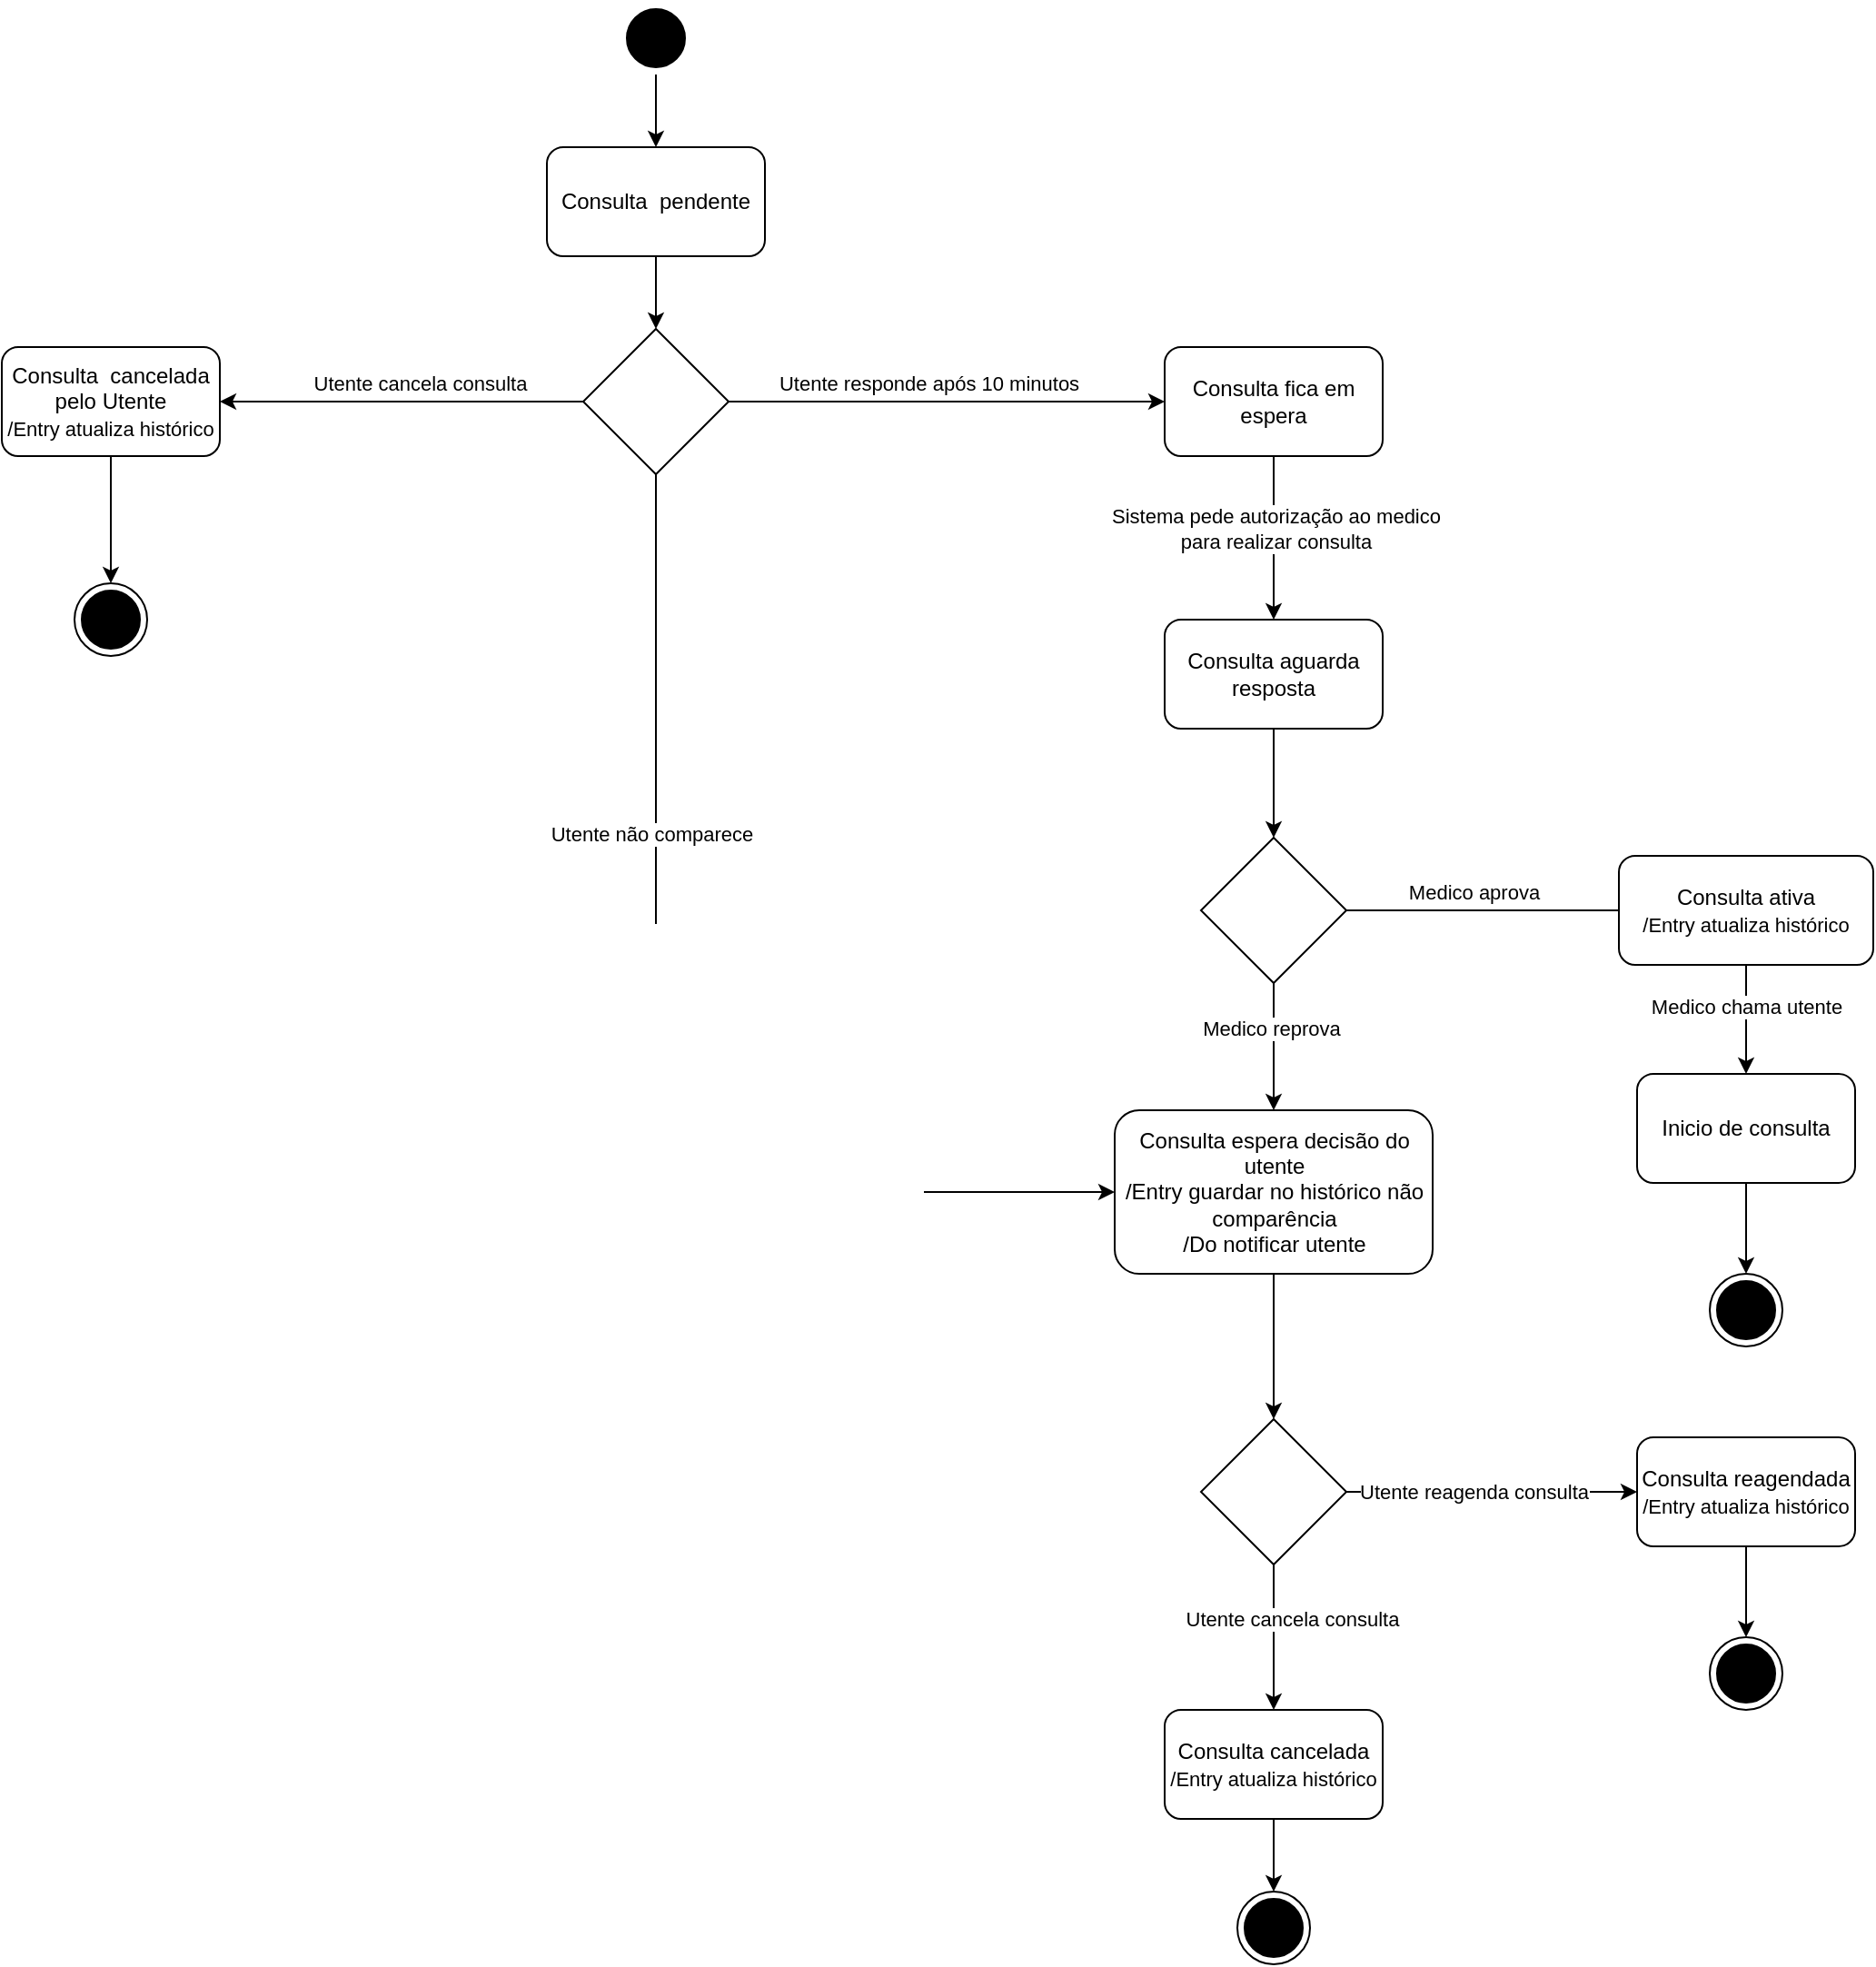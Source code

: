 <mxfile version="14.2.7" type="device"><diagram id="N14bs7nNCoqi7O9Sq4cf" name="Page-1"><mxGraphModel dx="1038" dy="548" grid="1" gridSize="10" guides="1" tooltips="1" connect="1" arrows="1" fold="1" page="1" pageScale="1" pageWidth="2336" pageHeight="1654" math="0" shadow="0"><root><mxCell id="0"/><mxCell id="1" parent="0"/><mxCell id="SwwCUWOcOGXqZtARoRbn-2" style="edgeStyle=orthogonalEdgeStyle;rounded=0;orthogonalLoop=1;jettySize=auto;html=1;entryX=0.5;entryY=0;entryDx=0;entryDy=0;" parent="1" source="GhZnQ_2uVX8vWbq3pMUj-2" target="SwwCUWOcOGXqZtARoRbn-4" edge="1"><mxGeometry relative="1" as="geometry"><mxPoint x="640" y="160" as="targetPoint"/></mxGeometry></mxCell><mxCell id="GhZnQ_2uVX8vWbq3pMUj-2" value="" style="ellipse;html=1;shape=startState;fillColor=#000000;" parent="1" vertex="1"><mxGeometry x="620" y="40" width="40" height="40" as="geometry"/></mxCell><mxCell id="SwwCUWOcOGXqZtARoRbn-12" style="edgeStyle=orthogonalEdgeStyle;rounded=0;orthogonalLoop=1;jettySize=auto;html=1;entryX=0.5;entryY=0;entryDx=0;entryDy=0;exitX=0.5;exitY=1;exitDx=0;exitDy=0;" parent="1" source="SwwCUWOcOGXqZtARoRbn-4" target="SwwCUWOcOGXqZtARoRbn-11" edge="1"><mxGeometry relative="1" as="geometry"><mxPoint x="640" y="200" as="sourcePoint"/></mxGeometry></mxCell><mxCell id="SwwCUWOcOGXqZtARoRbn-4" value="Consulta&amp;nbsp; pendente" style="rounded=1;whiteSpace=wrap;html=1;" parent="1" vertex="1"><mxGeometry x="580" y="120" width="120" height="60" as="geometry"/></mxCell><mxCell id="SwwCUWOcOGXqZtARoRbn-13" style="edgeStyle=orthogonalEdgeStyle;rounded=0;orthogonalLoop=1;jettySize=auto;html=1;entryX=0;entryY=0.5;entryDx=0;entryDy=0;" parent="1" source="SwwCUWOcOGXqZtARoRbn-11" target="SwwCUWOcOGXqZtARoRbn-15" edge="1"><mxGeometry relative="1" as="geometry"><mxPoint x="920" y="260" as="targetPoint"/></mxGeometry></mxCell><mxCell id="SwwCUWOcOGXqZtARoRbn-14" value="Utente responde após 10 minutos" style="edgeLabel;html=1;align=center;verticalAlign=middle;resizable=0;points=[];" parent="SwwCUWOcOGXqZtARoRbn-13" vertex="1" connectable="0"><mxGeometry x="-0.253" y="-2" relative="1" as="geometry"><mxPoint x="20" y="-12" as="offset"/></mxGeometry></mxCell><mxCell id="SwwCUWOcOGXqZtARoRbn-46" style="edgeStyle=orthogonalEdgeStyle;rounded=0;orthogonalLoop=1;jettySize=auto;html=1;entryX=0;entryY=0.5;entryDx=0;entryDy=0;" parent="1" source="SwwCUWOcOGXqZtARoRbn-11" target="SwwCUWOcOGXqZtARoRbn-32" edge="1"><mxGeometry relative="1" as="geometry"><mxPoint x="640" y="360" as="targetPoint"/><Array as="points"><mxPoint x="640" y="695"/></Array></mxGeometry></mxCell><mxCell id="SwwCUWOcOGXqZtARoRbn-52" value="Utente não comparece&amp;nbsp;" style="edgeLabel;html=1;align=center;verticalAlign=middle;resizable=0;points=[];" parent="SwwCUWOcOGXqZtARoRbn-46" vertex="1" connectable="0"><mxGeometry x="-0.39" y="-1" relative="1" as="geometry"><mxPoint as="offset"/></mxGeometry></mxCell><mxCell id="SwwCUWOcOGXqZtARoRbn-48" style="edgeStyle=orthogonalEdgeStyle;rounded=0;orthogonalLoop=1;jettySize=auto;html=1;entryX=1;entryY=0.5;entryDx=0;entryDy=0;" parent="1" source="SwwCUWOcOGXqZtARoRbn-11" target="SwwCUWOcOGXqZtARoRbn-49" edge="1"><mxGeometry relative="1" as="geometry"><mxPoint x="410" y="260" as="targetPoint"/></mxGeometry></mxCell><mxCell id="SwwCUWOcOGXqZtARoRbn-11" value="" style="rhombus;whiteSpace=wrap;html=1;" parent="1" vertex="1"><mxGeometry x="600" y="220" width="80" height="80" as="geometry"/></mxCell><mxCell id="SwwCUWOcOGXqZtARoRbn-16" style="edgeStyle=orthogonalEdgeStyle;rounded=0;orthogonalLoop=1;jettySize=auto;html=1;" parent="1" source="SwwCUWOcOGXqZtARoRbn-15" edge="1"><mxGeometry relative="1" as="geometry"><mxPoint x="980" y="380" as="targetPoint"/></mxGeometry></mxCell><mxCell id="SwwCUWOcOGXqZtARoRbn-17" value="Sistema pede autorização ao medico &lt;br&gt;para realizar consulta" style="edgeLabel;html=1;align=center;verticalAlign=middle;resizable=0;points=[];" parent="SwwCUWOcOGXqZtARoRbn-16" vertex="1" connectable="0"><mxGeometry x="0.189" relative="1" as="geometry"><mxPoint y="-13.33" as="offset"/></mxGeometry></mxCell><mxCell id="SwwCUWOcOGXqZtARoRbn-15" value="Consulta fica em espera" style="rounded=1;whiteSpace=wrap;html=1;" parent="1" vertex="1"><mxGeometry x="920" y="230" width="120" height="60" as="geometry"/></mxCell><mxCell id="SwwCUWOcOGXqZtARoRbn-21" style="edgeStyle=orthogonalEdgeStyle;rounded=0;orthogonalLoop=1;jettySize=auto;html=1;entryX=0.5;entryY=0;entryDx=0;entryDy=0;" parent="1" source="SwwCUWOcOGXqZtARoRbn-18" target="SwwCUWOcOGXqZtARoRbn-20" edge="1"><mxGeometry relative="1" as="geometry"/></mxCell><mxCell id="SwwCUWOcOGXqZtARoRbn-18" value="Consulta aguarda resposta" style="rounded=1;whiteSpace=wrap;html=1;" parent="1" vertex="1"><mxGeometry x="920" y="380" width="120" height="60" as="geometry"/></mxCell><mxCell id="SwwCUWOcOGXqZtARoRbn-22" style="edgeStyle=orthogonalEdgeStyle;rounded=0;orthogonalLoop=1;jettySize=auto;html=1;" parent="1" source="SwwCUWOcOGXqZtARoRbn-20" edge="1"><mxGeometry relative="1" as="geometry"><mxPoint x="1180" y="540.0" as="targetPoint"/></mxGeometry></mxCell><mxCell id="SwwCUWOcOGXqZtARoRbn-23" value="Medico aprova" style="edgeLabel;html=1;align=center;verticalAlign=middle;resizable=0;points=[];" parent="SwwCUWOcOGXqZtARoRbn-22" vertex="1" connectable="0"><mxGeometry x="-0.302" y="-3" relative="1" as="geometry"><mxPoint x="14.17" y="-13" as="offset"/></mxGeometry></mxCell><mxCell id="SwwCUWOcOGXqZtARoRbn-30" style="edgeStyle=orthogonalEdgeStyle;rounded=0;orthogonalLoop=1;jettySize=auto;html=1;entryX=0.5;entryY=0;entryDx=0;entryDy=0;" parent="1" source="SwwCUWOcOGXqZtARoRbn-20" target="SwwCUWOcOGXqZtARoRbn-32" edge="1"><mxGeometry relative="1" as="geometry"><mxPoint x="980" y="660" as="targetPoint"/></mxGeometry></mxCell><mxCell id="SwwCUWOcOGXqZtARoRbn-31" value="Medico reprova&amp;nbsp;" style="edgeLabel;html=1;align=center;verticalAlign=middle;resizable=0;points=[];" parent="SwwCUWOcOGXqZtARoRbn-30" vertex="1" connectable="0"><mxGeometry x="-0.296" y="3" relative="1" as="geometry"><mxPoint x="-3" as="offset"/></mxGeometry></mxCell><mxCell id="SwwCUWOcOGXqZtARoRbn-20" value="" style="rhombus;whiteSpace=wrap;html=1;" parent="1" vertex="1"><mxGeometry x="940" y="500" width="80" height="80" as="geometry"/></mxCell><mxCell id="SwwCUWOcOGXqZtARoRbn-25" style="edgeStyle=orthogonalEdgeStyle;rounded=0;orthogonalLoop=1;jettySize=auto;html=1;" parent="1" source="SwwCUWOcOGXqZtARoRbn-24" edge="1"><mxGeometry relative="1" as="geometry"><mxPoint x="1240" y="630" as="targetPoint"/></mxGeometry></mxCell><mxCell id="SwwCUWOcOGXqZtARoRbn-27" value="Medico chama utente" style="edgeLabel;html=1;align=center;verticalAlign=middle;resizable=0;points=[];" parent="SwwCUWOcOGXqZtARoRbn-25" vertex="1" connectable="0"><mxGeometry x="-0.239" relative="1" as="geometry"><mxPoint as="offset"/></mxGeometry></mxCell><mxCell id="SwwCUWOcOGXqZtARoRbn-24" value="Consulta ativa&lt;br&gt;&lt;span style=&quot;font-size: 11px&quot;&gt;/Entry atualiza histórico&lt;/span&gt;" style="rounded=1;whiteSpace=wrap;html=1;" parent="1" vertex="1"><mxGeometry x="1170" y="510" width="140" height="60" as="geometry"/></mxCell><mxCell id="SwwCUWOcOGXqZtARoRbn-28" style="edgeStyle=orthogonalEdgeStyle;rounded=0;orthogonalLoop=1;jettySize=auto;html=1;" parent="1" source="SwwCUWOcOGXqZtARoRbn-26" target="SwwCUWOcOGXqZtARoRbn-29" edge="1"><mxGeometry relative="1" as="geometry"><mxPoint x="1240" y="740.0" as="targetPoint"/></mxGeometry></mxCell><mxCell id="SwwCUWOcOGXqZtARoRbn-26" value="Inicio de consulta" style="rounded=1;whiteSpace=wrap;html=1;" parent="1" vertex="1"><mxGeometry x="1180" y="630" width="120" height="60" as="geometry"/></mxCell><mxCell id="SwwCUWOcOGXqZtARoRbn-29" value="" style="ellipse;html=1;shape=endState;fillColor=#000000;" parent="1" vertex="1"><mxGeometry x="1220" y="740" width="40" height="40" as="geometry"/></mxCell><mxCell id="SwwCUWOcOGXqZtARoRbn-33" style="edgeStyle=orthogonalEdgeStyle;rounded=0;orthogonalLoop=1;jettySize=auto;html=1;entryX=0.5;entryY=0;entryDx=0;entryDy=0;" parent="1" source="SwwCUWOcOGXqZtARoRbn-32" target="SwwCUWOcOGXqZtARoRbn-34" edge="1"><mxGeometry relative="1" as="geometry"><mxPoint x="980" y="740" as="targetPoint"/></mxGeometry></mxCell><mxCell id="SwwCUWOcOGXqZtARoRbn-32" value="Consulta espera decisão do utente&lt;br&gt;/Entry guardar no histórico não comparência&lt;br&gt;/Do notificar utente" style="rounded=1;whiteSpace=wrap;html=1;" parent="1" vertex="1"><mxGeometry x="892.5" y="650" width="175" height="90" as="geometry"/></mxCell><mxCell id="SwwCUWOcOGXqZtARoRbn-35" style="edgeStyle=orthogonalEdgeStyle;rounded=0;orthogonalLoop=1;jettySize=auto;html=1;entryX=0;entryY=0.5;entryDx=0;entryDy=0;" parent="1" source="SwwCUWOcOGXqZtARoRbn-34" target="SwwCUWOcOGXqZtARoRbn-36" edge="1"><mxGeometry relative="1" as="geometry"><mxPoint x="1140" y="860" as="targetPoint"/></mxGeometry></mxCell><mxCell id="SwwCUWOcOGXqZtARoRbn-37" value="Utente reagenda consulta" style="edgeLabel;html=1;align=center;verticalAlign=middle;resizable=0;points=[];" parent="SwwCUWOcOGXqZtARoRbn-35" vertex="1" connectable="0"><mxGeometry x="-0.167" y="-1" relative="1" as="geometry"><mxPoint x="3.14" y="-1" as="offset"/></mxGeometry></mxCell><mxCell id="SwwCUWOcOGXqZtARoRbn-40" style="edgeStyle=orthogonalEdgeStyle;rounded=0;orthogonalLoop=1;jettySize=auto;html=1;entryX=0.5;entryY=0;entryDx=0;entryDy=0;" parent="1" source="SwwCUWOcOGXqZtARoRbn-34" target="SwwCUWOcOGXqZtARoRbn-43" edge="1"><mxGeometry relative="1" as="geometry"><mxPoint x="980" y="980" as="targetPoint"/><Array as="points"/></mxGeometry></mxCell><mxCell id="SwwCUWOcOGXqZtARoRbn-34" value="" style="rhombus;whiteSpace=wrap;html=1;" parent="1" vertex="1"><mxGeometry x="940" y="820" width="80" height="80" as="geometry"/></mxCell><mxCell id="SwwCUWOcOGXqZtARoRbn-38" style="edgeStyle=orthogonalEdgeStyle;rounded=0;orthogonalLoop=1;jettySize=auto;html=1;entryX=0.5;entryY=0;entryDx=0;entryDy=0;" parent="1" source="SwwCUWOcOGXqZtARoRbn-36" target="SwwCUWOcOGXqZtARoRbn-39" edge="1"><mxGeometry relative="1" as="geometry"><mxPoint x="1240" y="940" as="targetPoint"/></mxGeometry></mxCell><mxCell id="SwwCUWOcOGXqZtARoRbn-36" value="Consulta reagendada&lt;br&gt;&lt;span style=&quot;font-size: 11px&quot;&gt;/Entry atualiza histórico&lt;/span&gt;" style="rounded=1;whiteSpace=wrap;html=1;" parent="1" vertex="1"><mxGeometry x="1180" y="830" width="120" height="60" as="geometry"/></mxCell><mxCell id="SwwCUWOcOGXqZtARoRbn-39" value="" style="ellipse;html=1;shape=endState;fillColor=#000000;" parent="1" vertex="1"><mxGeometry x="1220" y="940" width="40" height="40" as="geometry"/></mxCell><mxCell id="SwwCUWOcOGXqZtARoRbn-41" value="Utente cancela consulta" style="edgeLabel;html=1;align=center;verticalAlign=middle;resizable=0;points=[];" parent="1" vertex="1" connectable="0"><mxGeometry x="989.997" y="930" as="geometry"/></mxCell><mxCell id="SwwCUWOcOGXqZtARoRbn-45" style="edgeStyle=orthogonalEdgeStyle;rounded=0;orthogonalLoop=1;jettySize=auto;html=1;entryX=0.5;entryY=0;entryDx=0;entryDy=0;" parent="1" source="SwwCUWOcOGXqZtARoRbn-43" target="SwwCUWOcOGXqZtARoRbn-44" edge="1"><mxGeometry relative="1" as="geometry"><mxPoint x="980" y="1120" as="targetPoint"/><Array as="points"/></mxGeometry></mxCell><mxCell id="SwwCUWOcOGXqZtARoRbn-43" value="Consulta cancelada&lt;br&gt;&lt;span style=&quot;font-size: 11px&quot;&gt;/Entry atualiza histórico&lt;/span&gt;" style="rounded=1;whiteSpace=wrap;html=1;" parent="1" vertex="1"><mxGeometry x="920" y="980" width="120" height="60" as="geometry"/></mxCell><mxCell id="SwwCUWOcOGXqZtARoRbn-44" value="" style="ellipse;html=1;shape=endState;fillColor=#000000;" parent="1" vertex="1"><mxGeometry x="960" y="1080" width="40" height="40" as="geometry"/></mxCell><mxCell id="SwwCUWOcOGXqZtARoRbn-47" value="Utente cancela consulta" style="edgeLabel;html=1;align=center;verticalAlign=middle;resizable=0;points=[];" parent="1" vertex="1" connectable="0"><mxGeometry x="510" y="250" as="geometry"/></mxCell><mxCell id="SwwCUWOcOGXqZtARoRbn-50" style="edgeStyle=orthogonalEdgeStyle;rounded=0;orthogonalLoop=1;jettySize=auto;html=1;" parent="1" source="SwwCUWOcOGXqZtARoRbn-49" target="SwwCUWOcOGXqZtARoRbn-51" edge="1"><mxGeometry relative="1" as="geometry"><mxPoint x="350" y="340" as="targetPoint"/></mxGeometry></mxCell><mxCell id="SwwCUWOcOGXqZtARoRbn-49" value="Consulta&amp;nbsp; cancelada&lt;br&gt;pelo Utente&lt;br&gt;&lt;span style=&quot;font-size: 11px&quot;&gt;/Entry atualiza histórico&lt;/span&gt;" style="rounded=1;whiteSpace=wrap;html=1;" parent="1" vertex="1"><mxGeometry x="280" y="230" width="120" height="60" as="geometry"/></mxCell><mxCell id="SwwCUWOcOGXqZtARoRbn-51" value="" style="ellipse;html=1;shape=endState;fillColor=#000000;" parent="1" vertex="1"><mxGeometry x="320" y="360" width="40" height="40" as="geometry"/></mxCell></root></mxGraphModel></diagram></mxfile>